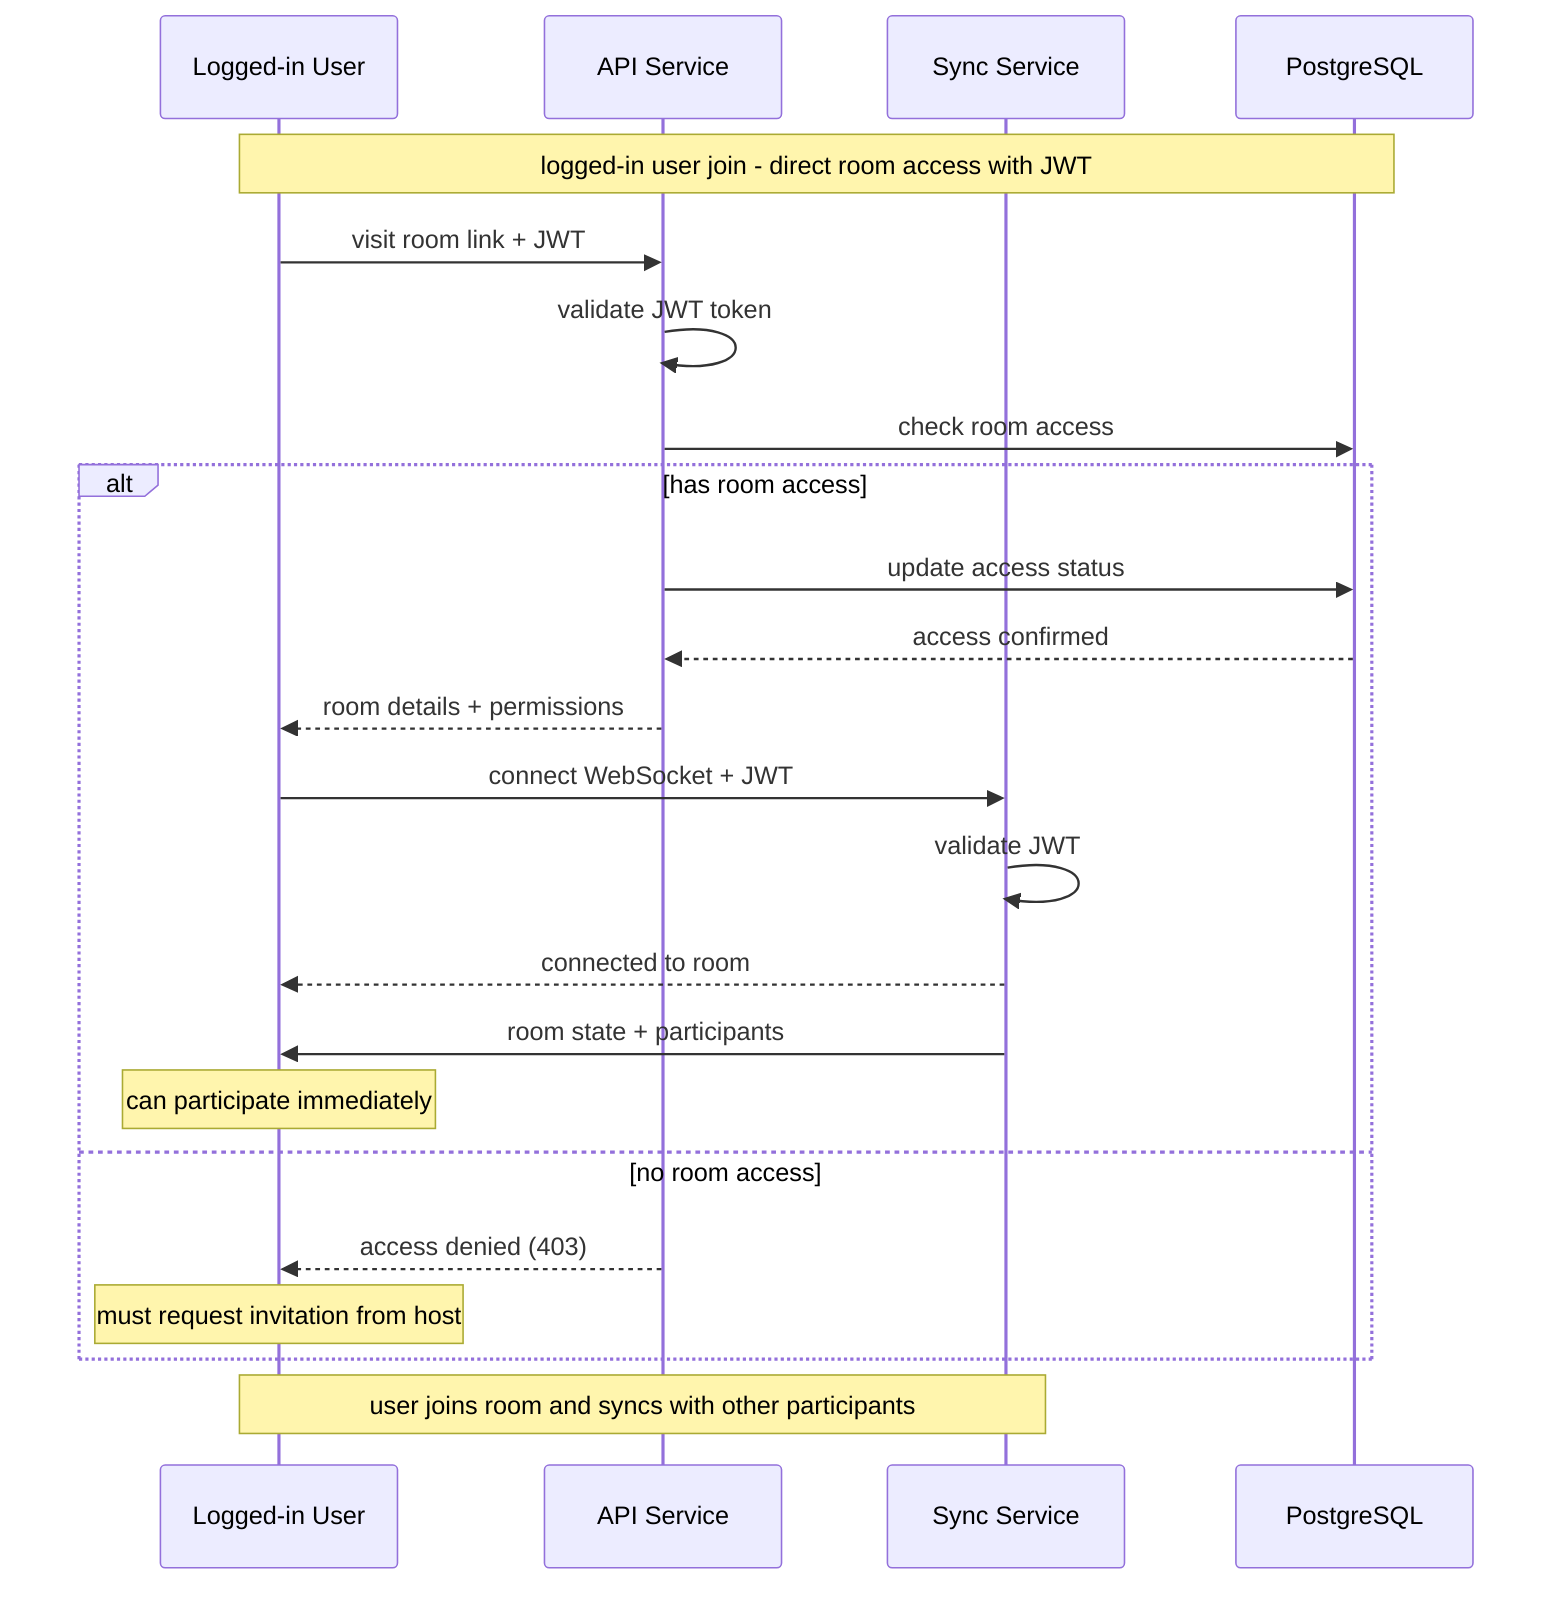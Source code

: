 sequenceDiagram
    participant User as Logged-in User
    participant API as API Service
    participant Sync as Sync Service
    participant DB as PostgreSQL

    Note over User, DB: logged-in user join - direct room access with JWT

    User->>API: visit room link + JWT
    API->>API: validate JWT token
    API->>DB: check room access
    
    alt has room access
        API->>DB: update access status
        DB-->>API: access confirmed
        API-->>User: room details + permissions
        
        User->>Sync: connect WebSocket + JWT
        Sync->>Sync: validate JWT
        Sync-->>User: connected to room
        Sync->>User: room state + participants
        
        Note over User: can participate immediately
    else no room access
        API-->>User: access denied (403)
        
        Note over User: must request invitation from host
    end

    Note over User, Sync: user joins room and syncs with other participants